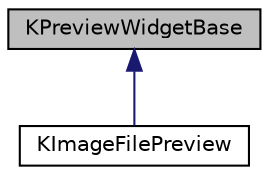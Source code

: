 digraph "KPreviewWidgetBase"
{
  edge [fontname="Helvetica",fontsize="10",labelfontname="Helvetica",labelfontsize="10"];
  node [fontname="Helvetica",fontsize="10",shape=record];
  Node0 [label="KPreviewWidgetBase",height=0.2,width=0.4,color="black", fillcolor="grey75", style="filled", fontcolor="black"];
  Node0 -> Node1 [dir="back",color="midnightblue",fontsize="10",style="solid",fontname="Helvetica"];
  Node1 [label="KImageFilePreview",height=0.2,width=0.4,color="black", fillcolor="white", style="filled",URL="$classKImageFilePreview.html",tooltip="Image preview widget for the file dialog. "];
}
